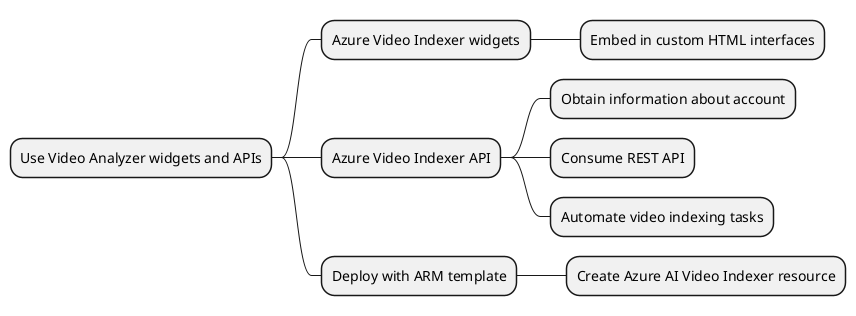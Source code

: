 @startmindmap
* Use Video Analyzer widgets and APIs
** Azure Video Indexer widgets
*** Embed in custom HTML interfaces
** Azure Video Indexer API
*** Obtain information about account
*** Consume REST API
*** Automate video indexing tasks
** Deploy with ARM template
*** Create Azure AI Video Indexer resource
@endmindmap